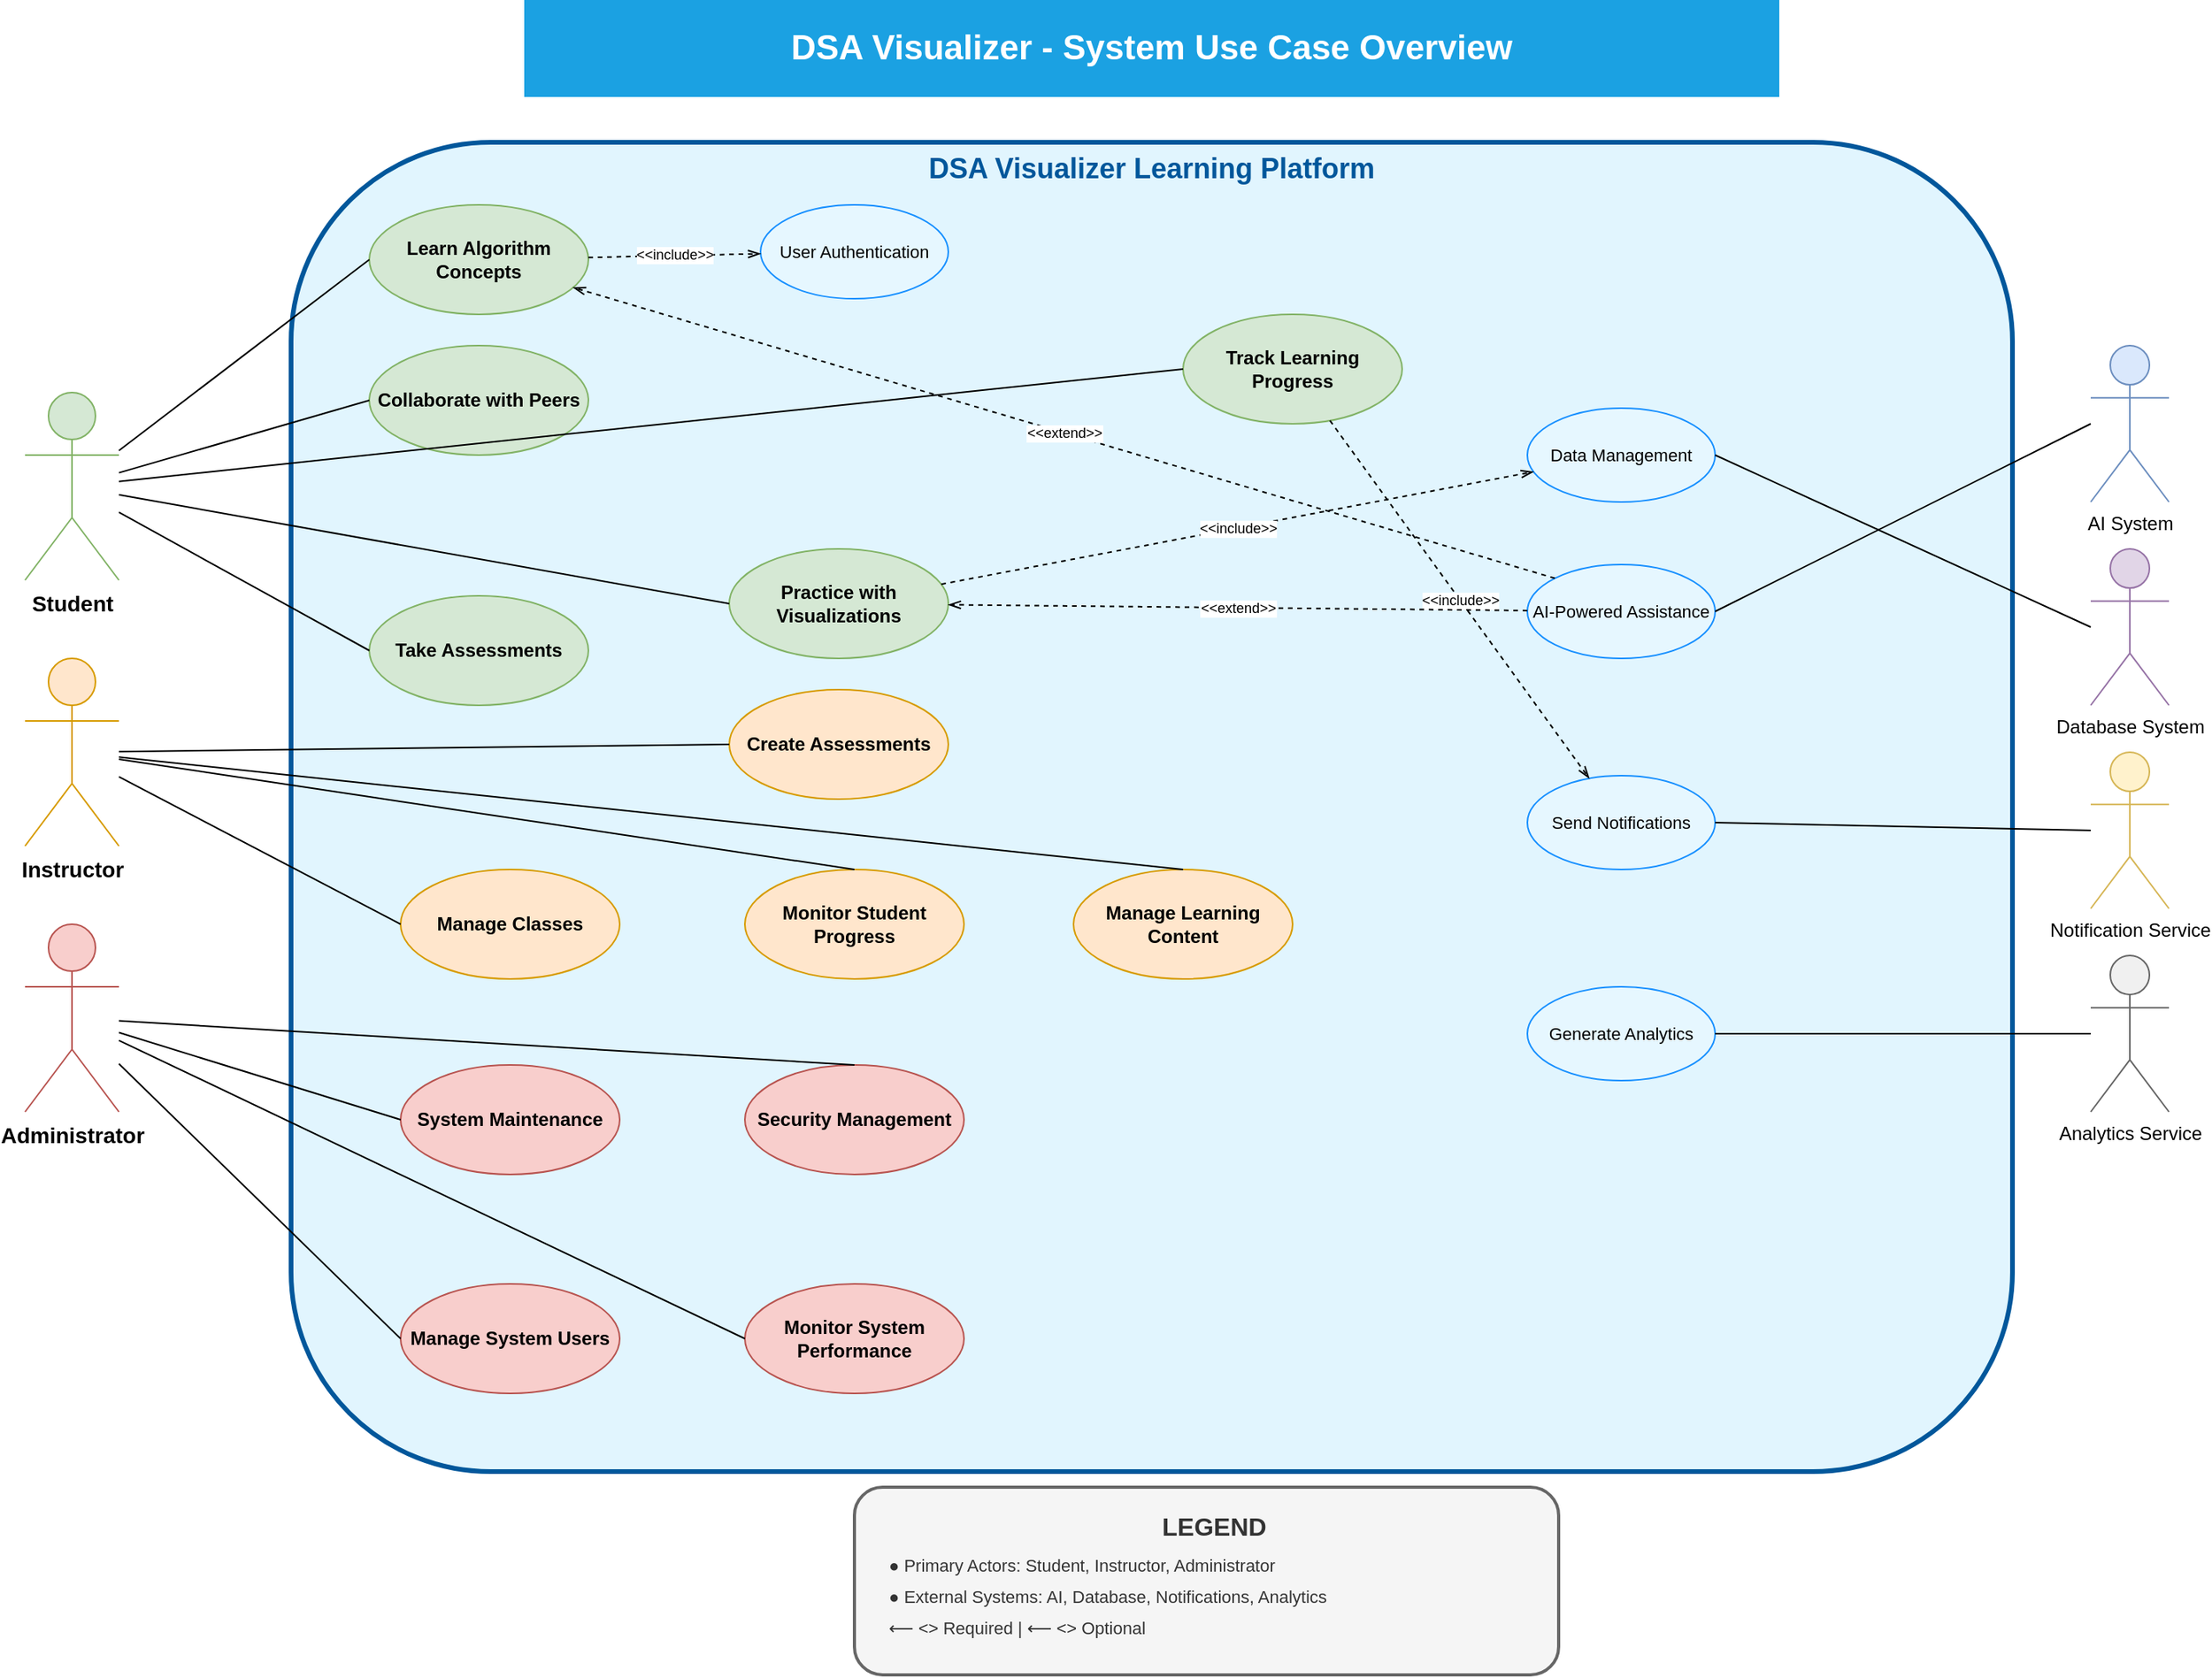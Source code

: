 <mxfile>
    <diagram name="DSA Visualizer - System Use Case Overview" id="usecase-system-overview">
        <mxGraphModel dx="1080" dy="420" grid="1" gridSize="10" guides="1" tooltips="1" connect="1" arrows="1" fold="1" page="1" pageScale="1" pageWidth="1600" pageHeight="1200" math="0" shadow="0">
            <root>
                <mxCell id="0"/>
                <mxCell id="1" parent="0"/>
                <mxCell id="title" value="DSA Visualizer - System Use Case Overview" style="text;html=1;align=center;verticalAlign=middle;whiteSpace=wrap;rounded=0;fontSize=22;fontStyle=1;fillColor=#1ba1e2;fontColor=#ffffff;strokeColor=#1ba1e2;strokeWidth=2;" parent="1" vertex="1">
                    <mxGeometry x="400" y="30" width="800" height="60" as="geometry"/>
                </mxCell>
                <mxCell id="system-boundary" value="DSA Visualizer Learning Platform" style="rounded=1;whiteSpace=wrap;html=1;fontSize=18;fontStyle=1;fillColor=#e1f5fe;strokeColor=#01579b;strokeWidth=3;verticalAlign=top;fontColor=#01579b;" parent="1" vertex="1">
                    <mxGeometry x="250" y="120" width="1100" height="850" as="geometry"/>
                </mxCell>
                <mxCell id="student" value="Student" style="shape=umlActor;verticalLabelPosition=bottom;verticalAlign=top;html=1;outlineConnect=0;fontSize=14;fontStyle=1;fillColor=#d5e8d4;strokeColor=#82b366;" parent="1" vertex="1">
                    <mxGeometry x="80" y="280" width="60" height="120" as="geometry"/>
                </mxCell>
                <mxCell id="instructor" value="Instructor" style="shape=umlActor;verticalLabelPosition=bottom;verticalAlign=top;html=1;outlineConnect=0;fontSize=14;fontStyle=1;fillColor=#ffe6cc;strokeColor=#d79b00;" parent="1" vertex="1">
                    <mxGeometry x="80" y="450" width="60" height="120" as="geometry"/>
                </mxCell>
                <mxCell id="admin" value="Administrator" style="shape=umlActor;verticalLabelPosition=bottom;verticalAlign=top;html=1;outlineConnect=0;fontSize=14;fontStyle=1;fillColor=#f8cecc;strokeColor=#b85450;" parent="1" vertex="1">
                    <mxGeometry x="80" y="620" width="60" height="120" as="geometry"/>
                </mxCell>
                <mxCell id="ai-system" value="AI System" style="shape=umlActor;verticalLabelPosition=bottom;verticalAlign=top;html=1;outlineConnect=0;fontSize=12;fillColor=#dae8fc;strokeColor=#6c8ebf;" parent="1" vertex="1">
                    <mxGeometry x="1400" y="250" width="50" height="100" as="geometry"/>
                </mxCell>
                <mxCell id="database-system" value="Database System" style="shape=umlActor;verticalLabelPosition=bottom;verticalAlign=top;html=1;outlineConnect=0;fontSize=12;fillColor=#e1d5e7;strokeColor=#9673a6;" parent="1" vertex="1">
                    <mxGeometry x="1400" y="380" width="50" height="100" as="geometry"/>
                </mxCell>
                <mxCell id="notification-service" value="Notification Service" style="shape=umlActor;verticalLabelPosition=bottom;verticalAlign=top;html=1;outlineConnect=0;fontSize=12;fillColor=#fff2cc;strokeColor=#d6b656;" parent="1" vertex="1">
                    <mxGeometry x="1400" y="510" width="50" height="100" as="geometry"/>
                </mxCell>
                <mxCell id="analytics-service" value="Analytics Service" style="shape=umlActor;verticalLabelPosition=bottom;verticalAlign=top;html=1;outlineConnect=0;fontSize=12;fillColor=#f0f0f0;strokeColor=#666666;" parent="1" vertex="1">
                    <mxGeometry x="1400" y="640" width="50" height="100" as="geometry"/>
                </mxCell>
                <mxCell id="uc-learn-algorithms" value="Learn Algorithm Concepts" style="ellipse;whiteSpace=wrap;html=1;fontSize=12;fillColor=#d5e8d4;strokeColor=#82b366;fontStyle=1;" parent="1" vertex="1">
                    <mxGeometry x="300" y="160" width="140" height="70" as="geometry"/>
                </mxCell>
                <mxCell id="uc-practice-visualization" value="Practice with Visualizations" style="ellipse;whiteSpace=wrap;html=1;fontSize=12;fillColor=#d5e8d4;strokeColor=#82b366;fontStyle=1;" parent="1" vertex="1">
                    <mxGeometry x="530" y="380" width="140" height="70" as="geometry"/>
                </mxCell>
                <mxCell id="uc-take-assessments" value="Take Assessments" style="ellipse;whiteSpace=wrap;html=1;fontSize=12;fillColor=#d5e8d4;strokeColor=#82b366;fontStyle=1;" parent="1" vertex="1">
                    <mxGeometry x="300" y="410" width="140" height="70" as="geometry"/>
                </mxCell>
                <mxCell id="uc-track-progress" value="Track Learning Progress" style="ellipse;whiteSpace=wrap;html=1;fontSize=12;fillColor=#d5e8d4;strokeColor=#82b366;fontStyle=1;" parent="1" vertex="1">
                    <mxGeometry x="820" y="230" width="140" height="70" as="geometry"/>
                </mxCell>
                <mxCell id="uc-collaborate" value="Collaborate with Peers" style="ellipse;whiteSpace=wrap;html=1;fontSize=12;fillColor=#d5e8d4;strokeColor=#82b366;fontStyle=1;" parent="1" vertex="1">
                    <mxGeometry x="300" y="250" width="140" height="70" as="geometry"/>
                </mxCell>
                <mxCell id="uc-manage-content" value="Manage Learning Content" style="ellipse;whiteSpace=wrap;html=1;fontSize=12;fillColor=#ffe6cc;strokeColor=#d79b00;fontStyle=1;" parent="1" vertex="1">
                    <mxGeometry x="750" y="585" width="140" height="70" as="geometry"/>
                </mxCell>
                <mxCell id="uc-create-assessments" value="Create Assessments" style="ellipse;whiteSpace=wrap;html=1;fontSize=12;fillColor=#ffe6cc;strokeColor=#d79b00;fontStyle=1;" parent="1" vertex="1">
                    <mxGeometry x="530" y="470" width="140" height="70" as="geometry"/>
                </mxCell>
                <mxCell id="uc-monitor-students" value="Monitor Student Progress" style="ellipse;whiteSpace=wrap;html=1;fontSize=12;fillColor=#ffe6cc;strokeColor=#d79b00;fontStyle=1;" parent="1" vertex="1">
                    <mxGeometry x="540" y="585" width="140" height="70" as="geometry"/>
                </mxCell>
                <mxCell id="uc-manage-classes" value="Manage Classes" style="ellipse;whiteSpace=wrap;html=1;fontSize=12;fillColor=#ffe6cc;strokeColor=#d79b00;fontStyle=1;" parent="1" vertex="1">
                    <mxGeometry x="320" y="585" width="140" height="70" as="geometry"/>
                </mxCell>
                <mxCell id="uc-manage-users" value="Manage System Users" style="ellipse;whiteSpace=wrap;html=1;fontSize=12;fillColor=#f8cecc;strokeColor=#b85450;fontStyle=1;" parent="1" vertex="1">
                    <mxGeometry x="320" y="850" width="140" height="70" as="geometry"/>
                </mxCell>
                <mxCell id="uc-system-maintenance" value="System Maintenance" style="ellipse;whiteSpace=wrap;html=1;fontSize=12;fillColor=#f8cecc;strokeColor=#b85450;fontStyle=1;" parent="1" vertex="1">
                    <mxGeometry x="320" y="710" width="140" height="70" as="geometry"/>
                </mxCell>
                <mxCell id="uc-monitor-system" value="Monitor System Performance" style="ellipse;whiteSpace=wrap;html=1;fontSize=12;fillColor=#f8cecc;strokeColor=#b85450;fontStyle=1;" parent="1" vertex="1">
                    <mxGeometry x="540" y="850" width="140" height="70" as="geometry"/>
                </mxCell>
                <mxCell id="uc-security-management" value="Security Management" style="ellipse;whiteSpace=wrap;html=1;fontSize=12;fillColor=#f8cecc;strokeColor=#b85450;fontStyle=1;" parent="1" vertex="1">
                    <mxGeometry x="540" y="710" width="140" height="70" as="geometry"/>
                </mxCell>
                <mxCell id="uc-authentication" value="User Authentication" style="ellipse;whiteSpace=wrap;html=1;fontSize=11;fillColor=#e6f7ff;strokeColor=#1890ff;" parent="1" vertex="1">
                    <mxGeometry x="550" y="160" width="120" height="60" as="geometry"/>
                </mxCell>
                <mxCell id="uc-data-management" value="Data Management" style="ellipse;whiteSpace=wrap;html=1;fontSize=11;fillColor=#e6f7ff;strokeColor=#1890ff;" parent="1" vertex="1">
                    <mxGeometry x="1040" y="290" width="120" height="60" as="geometry"/>
                </mxCell>
                <mxCell id="uc-ai-assistance" value="AI-Powered Assistance" style="ellipse;whiteSpace=wrap;html=1;fontSize=11;fillColor=#e6f7ff;strokeColor=#1890ff;" parent="1" vertex="1">
                    <mxGeometry x="1040" y="390" width="120" height="60" as="geometry"/>
                </mxCell>
                <mxCell id="uc-notifications" value="Send Notifications" style="ellipse;whiteSpace=wrap;html=1;fontSize=11;fillColor=#e6f7ff;strokeColor=#1890ff;" parent="1" vertex="1">
                    <mxGeometry x="1040" y="525" width="120" height="60" as="geometry"/>
                </mxCell>
                <mxCell id="uc-analytics" value="Generate Analytics" style="ellipse;whiteSpace=wrap;html=1;fontSize=11;fillColor=#e6f7ff;strokeColor=#1890ff;" parent="1" vertex="1">
                    <mxGeometry x="1040" y="660" width="120" height="60" as="geometry"/>
                </mxCell>
                <mxCell id="student-uc1" value="" style="endArrow=none;html=1;rounded=0;entryX=0;entryY=0.5;" parent="1" source="student" target="uc-learn-algorithms" edge="1">
                    <mxGeometry width="50" height="50" relative="1" as="geometry">
                        <mxPoint x="500" y="400" as="sourcePoint"/>
                        <mxPoint x="550" y="350" as="targetPoint"/>
                    </mxGeometry>
                </mxCell>
                <mxCell id="student-uc2" value="" style="endArrow=none;html=1;rounded=0;entryX=0;entryY=0.5;" parent="1" source="student" target="uc-practice-visualization" edge="1">
                    <mxGeometry width="50" height="50" relative="1" as="geometry">
                        <mxPoint x="500" y="400" as="sourcePoint"/>
                        <mxPoint x="550" y="350" as="targetPoint"/>
                    </mxGeometry>
                </mxCell>
                <mxCell id="student-uc3" value="" style="endArrow=none;html=1;rounded=0;entryX=0;entryY=0.5;" parent="1" source="student" target="uc-take-assessments" edge="1">
                    <mxGeometry width="50" height="50" relative="1" as="geometry">
                        <mxPoint x="500" y="400" as="sourcePoint"/>
                        <mxPoint x="550" y="350" as="targetPoint"/>
                    </mxGeometry>
                </mxCell>
                <mxCell id="student-uc4" value="" style="endArrow=none;html=1;rounded=0;entryX=0;entryY=0.5;" parent="1" source="student" target="uc-track-progress" edge="1">
                    <mxGeometry width="50" height="50" relative="1" as="geometry">
                        <mxPoint x="500" y="400" as="sourcePoint"/>
                        <mxPoint x="550" y="350" as="targetPoint"/>
                    </mxGeometry>
                </mxCell>
                <mxCell id="student-uc5" value="" style="endArrow=none;html=1;rounded=0;entryX=0;entryY=0.5;" parent="1" source="student" target="uc-collaborate" edge="1">
                    <mxGeometry width="50" height="50" relative="1" as="geometry">
                        <mxPoint x="500" y="400" as="sourcePoint"/>
                        <mxPoint x="550" y="350" as="targetPoint"/>
                    </mxGeometry>
                </mxCell>
                <mxCell id="instructor-uc1" value="" style="endArrow=none;html=1;rounded=0;entryX=0.5;entryY=0;entryDx=0;entryDy=0;" parent="1" source="instructor" target="uc-manage-content" edge="1">
                    <mxGeometry width="50" height="50" relative="1" as="geometry">
                        <mxPoint x="500" y="400" as="sourcePoint"/>
                        <mxPoint x="550" y="350" as="targetPoint"/>
                    </mxGeometry>
                </mxCell>
                <mxCell id="instructor-uc2" value="" style="endArrow=none;html=1;rounded=0;entryX=0;entryY=0.5;" parent="1" source="instructor" target="uc-create-assessments" edge="1">
                    <mxGeometry width="50" height="50" relative="1" as="geometry">
                        <mxPoint x="500" y="400" as="sourcePoint"/>
                        <mxPoint x="550" y="350" as="targetPoint"/>
                    </mxGeometry>
                </mxCell>
                <mxCell id="instructor-uc3" value="" style="endArrow=none;html=1;rounded=0;entryX=0.5;entryY=0;entryDx=0;entryDy=0;" parent="1" source="instructor" target="uc-monitor-students" edge="1">
                    <mxGeometry width="50" height="50" relative="1" as="geometry">
                        <mxPoint x="500" y="400" as="sourcePoint"/>
                        <mxPoint x="550" y="350" as="targetPoint"/>
                    </mxGeometry>
                </mxCell>
                <mxCell id="instructor-uc4" value="" style="endArrow=none;html=1;rounded=0;entryX=0;entryY=0.5;" parent="1" source="instructor" target="uc-manage-classes" edge="1">
                    <mxGeometry width="50" height="50" relative="1" as="geometry">
                        <mxPoint x="500" y="400" as="sourcePoint"/>
                        <mxPoint x="550" y="350" as="targetPoint"/>
                    </mxGeometry>
                </mxCell>
                <mxCell id="admin-uc1" value="" style="endArrow=none;html=1;rounded=0;entryX=0;entryY=0.5;" parent="1" source="admin" target="uc-manage-users" edge="1">
                    <mxGeometry width="50" height="50" relative="1" as="geometry">
                        <mxPoint x="500" y="400" as="sourcePoint"/>
                        <mxPoint x="550" y="350" as="targetPoint"/>
                    </mxGeometry>
                </mxCell>
                <mxCell id="admin-uc2" value="" style="endArrow=none;html=1;rounded=0;entryX=0;entryY=0.5;" parent="1" source="admin" target="uc-system-maintenance" edge="1">
                    <mxGeometry width="50" height="50" relative="1" as="geometry">
                        <mxPoint x="500" y="400" as="sourcePoint"/>
                        <mxPoint x="550" y="350" as="targetPoint"/>
                    </mxGeometry>
                </mxCell>
                <mxCell id="admin-uc3" value="" style="endArrow=none;html=1;rounded=0;entryX=0;entryY=0.5;" parent="1" source="admin" target="uc-monitor-system" edge="1">
                    <mxGeometry width="50" height="50" relative="1" as="geometry">
                        <mxPoint x="500" y="400" as="sourcePoint"/>
                        <mxPoint x="550" y="350" as="targetPoint"/>
                    </mxGeometry>
                </mxCell>
                <mxCell id="admin-uc4" value="" style="endArrow=none;html=1;rounded=0;entryX=0.5;entryY=0;entryDx=0;entryDy=0;" parent="1" source="admin" target="uc-security-management" edge="1">
                    <mxGeometry width="50" height="50" relative="1" as="geometry">
                        <mxPoint x="500" y="400" as="sourcePoint"/>
                        <mxPoint x="550" y="350" as="targetPoint"/>
                    </mxGeometry>
                </mxCell>
                <mxCell id="ai-connection" value="" style="endArrow=none;html=1;rounded=0;exitX=0;exitY=0.5;entryX=1;entryY=0.5;" parent="1" source="ai-system" target="uc-ai-assistance" edge="1">
                    <mxGeometry width="50" height="50" relative="1" as="geometry">
                        <mxPoint x="500" y="400" as="sourcePoint"/>
                        <mxPoint x="550" y="350" as="targetPoint"/>
                    </mxGeometry>
                </mxCell>
                <mxCell id="database-connection" value="" style="endArrow=none;html=1;rounded=0;exitX=0;exitY=0.5;entryX=1;entryY=0.5;" parent="1" source="database-system" target="uc-data-management" edge="1">
                    <mxGeometry width="50" height="50" relative="1" as="geometry">
                        <mxPoint x="500" y="400" as="sourcePoint"/>
                        <mxPoint x="550" y="350" as="targetPoint"/>
                    </mxGeometry>
                </mxCell>
                <mxCell id="notification-connection" value="" style="endArrow=none;html=1;rounded=0;exitX=0;exitY=0.5;entryX=1;entryY=0.5;" parent="1" source="notification-service" target="uc-notifications" edge="1">
                    <mxGeometry width="50" height="50" relative="1" as="geometry">
                        <mxPoint x="500" y="400" as="sourcePoint"/>
                        <mxPoint x="550" y="350" as="targetPoint"/>
                    </mxGeometry>
                </mxCell>
                <mxCell id="analytics-connection" value="" style="endArrow=none;html=1;rounded=0;exitX=0;exitY=0.5;entryX=1;entryY=0.5;" parent="1" source="analytics-service" target="uc-analytics" edge="1">
                    <mxGeometry width="50" height="50" relative="1" as="geometry">
                        <mxPoint x="500" y="400" as="sourcePoint"/>
                        <mxPoint x="550" y="350" as="targetPoint"/>
                    </mxGeometry>
                </mxCell>
                <mxCell id="include1" value="&amp;lt;&amp;lt;include&amp;gt;&amp;gt;" style="endArrow=openThin;html=1;rounded=0;fontSize=9;dashed=1;" parent="1" source="uc-learn-algorithms" target="uc-authentication" edge="1">
                    <mxGeometry width="50" height="50" relative="1" as="geometry">
                        <mxPoint x="500" y="400" as="sourcePoint"/>
                        <mxPoint x="550" y="350" as="targetPoint"/>
                    </mxGeometry>
                </mxCell>
                <mxCell id="include2" value="&amp;lt;&amp;lt;include&amp;gt;&amp;gt;" style="endArrow=openThin;html=1;rounded=0;fontSize=9;dashed=1;" parent="1" source="uc-practice-visualization" target="uc-data-management" edge="1">
                    <mxGeometry width="50" height="50" relative="1" as="geometry">
                        <mxPoint x="500" y="400" as="sourcePoint"/>
                        <mxPoint x="550" y="350" as="targetPoint"/>
                    </mxGeometry>
                </mxCell>
                <mxCell id="include3" value="&amp;lt;&amp;lt;include&amp;gt;&amp;gt;" style="endArrow=openThin;html=1;rounded=0;fontSize=9;dashed=1;" parent="1" source="uc-track-progress" target="uc-notifications" edge="1">
                    <mxGeometry width="50" height="50" relative="1" as="geometry">
                        <mxPoint x="500" y="400" as="sourcePoint"/>
                        <mxPoint x="550" y="350" as="targetPoint"/>
                    </mxGeometry>
                </mxCell>
                <mxCell id="extend1" value="&amp;lt;&amp;lt;extend&amp;gt;&amp;gt;" style="endArrow=openThin;html=1;rounded=0;fontSize=9;dashed=1;" parent="1" source="uc-ai-assistance" target="uc-practice-visualization" edge="1">
                    <mxGeometry width="50" height="50" relative="1" as="geometry">
                        <mxPoint x="500" y="400" as="sourcePoint"/>
                        <mxPoint x="550" y="350" as="targetPoint"/>
                    </mxGeometry>
                </mxCell>
                <mxCell id="extend2" value="&amp;lt;&amp;lt;extend&amp;gt;&amp;gt;" style="endArrow=openThin;html=1;rounded=0;fontSize=9;dashed=1;exitX=0;exitY=0;" parent="1" source="uc-ai-assistance" target="uc-learn-algorithms" edge="1">
                    <mxGeometry width="50" height="50" relative="1" as="geometry">
                        <mxPoint x="500" y="400" as="sourcePoint"/>
                        <mxPoint x="550" y="350" as="targetPoint"/>
                    </mxGeometry>
                </mxCell>
                <mxCell id="legend-box" value="" style="rounded=1;whiteSpace=wrap;html=1;fontSize=12;fillColor=#f5f5f5;strokeColor=#666666;strokeWidth=2;" parent="1" vertex="1">
                    <mxGeometry x="610" y="980" width="450" height="120" as="geometry"/>
                </mxCell>
                <mxCell id="legend-title" value="LEGEND" style="text;html=1;align=center;verticalAlign=middle;whiteSpace=wrap;rounded=0;fontSize=16;fontStyle=1;fontColor=#333333;" parent="1" vertex="1">
                    <mxGeometry x="790" y="990" width="100" height="30" as="geometry"/>
                </mxCell>
                <mxCell id="legend-primary" value="● Primary Actors: Student, Instructor, Administrator" style="text;html=1;align=left;verticalAlign=middle;whiteSpace=wrap;rounded=0;fontSize=11;fontColor=#333333;" parent="1" vertex="1">
                    <mxGeometry x="630" y="1020" width="300" height="20" as="geometry"/>
                </mxCell>
                <mxCell id="legend-external" value="● External Systems: AI, Database, Notifications, Analytics" style="text;html=1;align=left;verticalAlign=middle;whiteSpace=wrap;rounded=0;fontSize=11;fontColor=#333333;" parent="1" vertex="1">
                    <mxGeometry x="630" y="1040" width="300" height="20" as="geometry"/>
                </mxCell>
                <mxCell id="legend-relationships" value="⟵ &lt;&lt;include&gt;&gt; Required | ⟵ &lt;&lt;extend&gt;&gt; Optional" style="text;html=1;align=left;verticalAlign=middle;whiteSpace=wrap;rounded=0;fontSize=11;fontColor=#333333;" parent="1" vertex="1">
                    <mxGeometry x="630" y="1060" width="300" height="20" as="geometry"/>
                </mxCell>
            </root>
        </mxGraphModel>
    </diagram>
</mxfile>